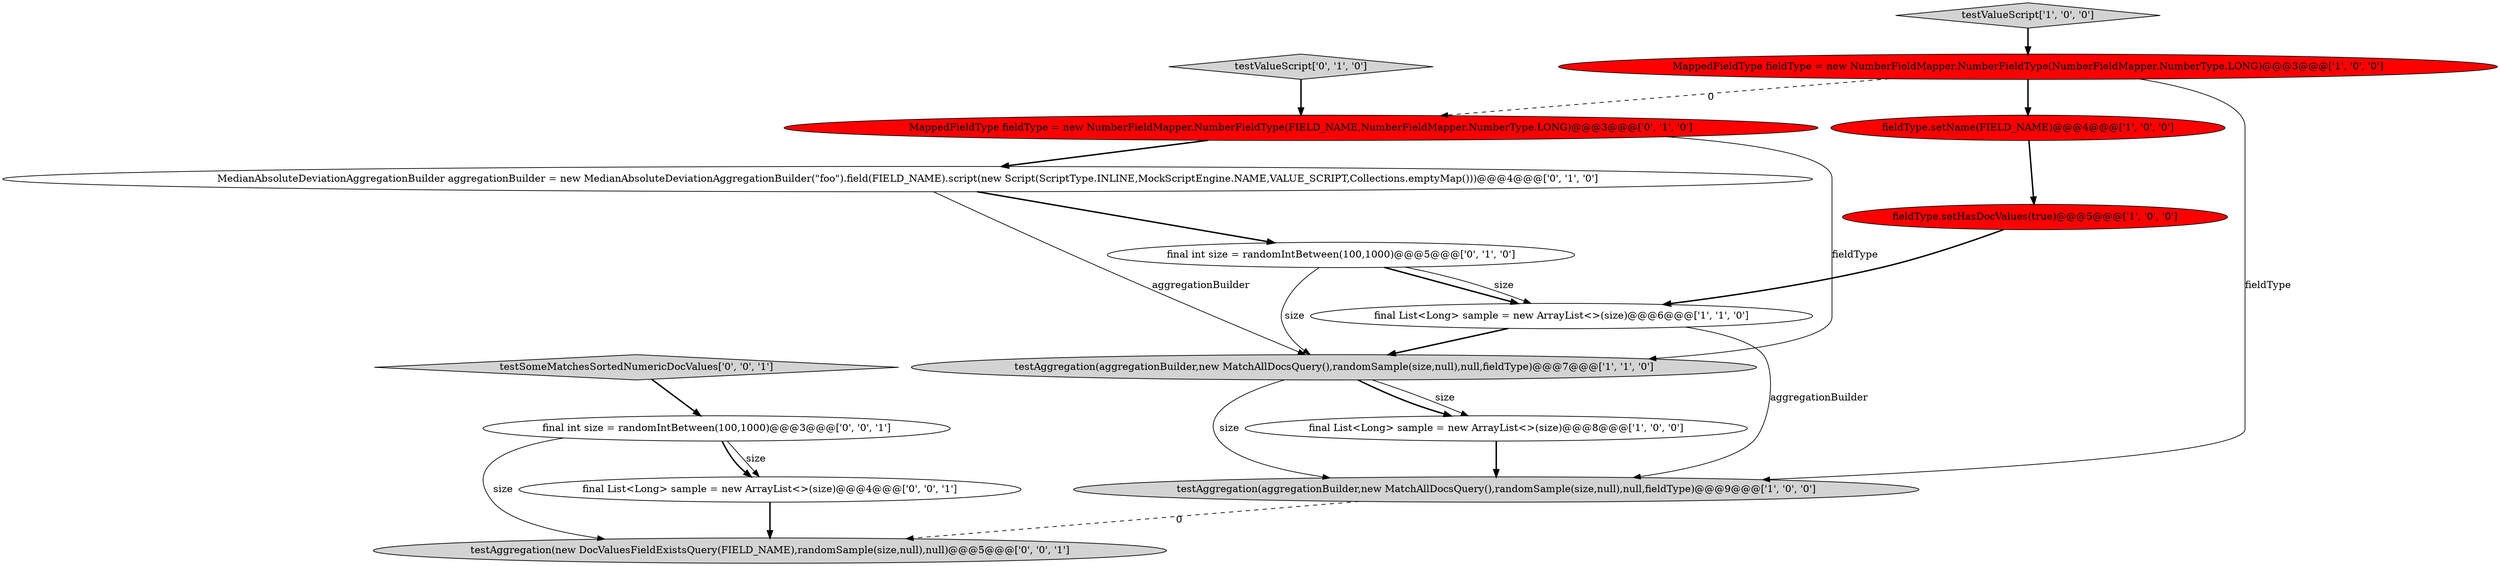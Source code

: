 digraph {
14 [style = filled, label = "final int size = randomIntBetween(100,1000)@@@3@@@['0', '0', '1']", fillcolor = white, shape = ellipse image = "AAA0AAABBB3BBB"];
15 [style = filled, label = "testAggregation(new DocValuesFieldExistsQuery(FIELD_NAME),randomSample(size,null),null)@@@5@@@['0', '0', '1']", fillcolor = lightgray, shape = ellipse image = "AAA0AAABBB3BBB"];
3 [style = filled, label = "testAggregation(aggregationBuilder,new MatchAllDocsQuery(),randomSample(size,null),null,fieldType)@@@9@@@['1', '0', '0']", fillcolor = lightgray, shape = ellipse image = "AAA0AAABBB1BBB"];
6 [style = filled, label = "final List<Long> sample = new ArrayList<>(size)@@@6@@@['1', '1', '0']", fillcolor = white, shape = ellipse image = "AAA0AAABBB1BBB"];
11 [style = filled, label = "MedianAbsoluteDeviationAggregationBuilder aggregationBuilder = new MedianAbsoluteDeviationAggregationBuilder(\"foo\").field(FIELD_NAME).script(new Script(ScriptType.INLINE,MockScriptEngine.NAME,VALUE_SCRIPT,Collections.emptyMap()))@@@4@@@['0', '1', '0']", fillcolor = white, shape = ellipse image = "AAA0AAABBB2BBB"];
7 [style = filled, label = "final List<Long> sample = new ArrayList<>(size)@@@8@@@['1', '0', '0']", fillcolor = white, shape = ellipse image = "AAA0AAABBB1BBB"];
12 [style = filled, label = "final List<Long> sample = new ArrayList<>(size)@@@4@@@['0', '0', '1']", fillcolor = white, shape = ellipse image = "AAA0AAABBB3BBB"];
2 [style = filled, label = "fieldType.setName(FIELD_NAME)@@@4@@@['1', '0', '0']", fillcolor = red, shape = ellipse image = "AAA1AAABBB1BBB"];
8 [style = filled, label = "MappedFieldType fieldType = new NumberFieldMapper.NumberFieldType(FIELD_NAME,NumberFieldMapper.NumberType.LONG)@@@3@@@['0', '1', '0']", fillcolor = red, shape = ellipse image = "AAA1AAABBB2BBB"];
5 [style = filled, label = "testAggregation(aggregationBuilder,new MatchAllDocsQuery(),randomSample(size,null),null,fieldType)@@@7@@@['1', '1', '0']", fillcolor = lightgray, shape = ellipse image = "AAA0AAABBB1BBB"];
4 [style = filled, label = "MappedFieldType fieldType = new NumberFieldMapper.NumberFieldType(NumberFieldMapper.NumberType.LONG)@@@3@@@['1', '0', '0']", fillcolor = red, shape = ellipse image = "AAA1AAABBB1BBB"];
13 [style = filled, label = "testSomeMatchesSortedNumericDocValues['0', '0', '1']", fillcolor = lightgray, shape = diamond image = "AAA0AAABBB3BBB"];
10 [style = filled, label = "testValueScript['0', '1', '0']", fillcolor = lightgray, shape = diamond image = "AAA0AAABBB2BBB"];
9 [style = filled, label = "final int size = randomIntBetween(100,1000)@@@5@@@['0', '1', '0']", fillcolor = white, shape = ellipse image = "AAA0AAABBB2BBB"];
0 [style = filled, label = "fieldType.setHasDocValues(true)@@@5@@@['1', '0', '0']", fillcolor = red, shape = ellipse image = "AAA1AAABBB1BBB"];
1 [style = filled, label = "testValueScript['1', '0', '0']", fillcolor = lightgray, shape = diamond image = "AAA0AAABBB1BBB"];
14->12 [style = solid, label="size"];
1->4 [style = bold, label=""];
0->6 [style = bold, label=""];
14->15 [style = solid, label="size"];
12->15 [style = bold, label=""];
4->2 [style = bold, label=""];
8->5 [style = solid, label="fieldType"];
11->9 [style = bold, label=""];
5->3 [style = solid, label="size"];
4->3 [style = solid, label="fieldType"];
7->3 [style = bold, label=""];
9->6 [style = bold, label=""];
6->5 [style = bold, label=""];
2->0 [style = bold, label=""];
10->8 [style = bold, label=""];
14->12 [style = bold, label=""];
6->3 [style = solid, label="aggregationBuilder"];
4->8 [style = dashed, label="0"];
3->15 [style = dashed, label="0"];
5->7 [style = bold, label=""];
5->7 [style = solid, label="size"];
9->6 [style = solid, label="size"];
9->5 [style = solid, label="size"];
11->5 [style = solid, label="aggregationBuilder"];
8->11 [style = bold, label=""];
13->14 [style = bold, label=""];
}
